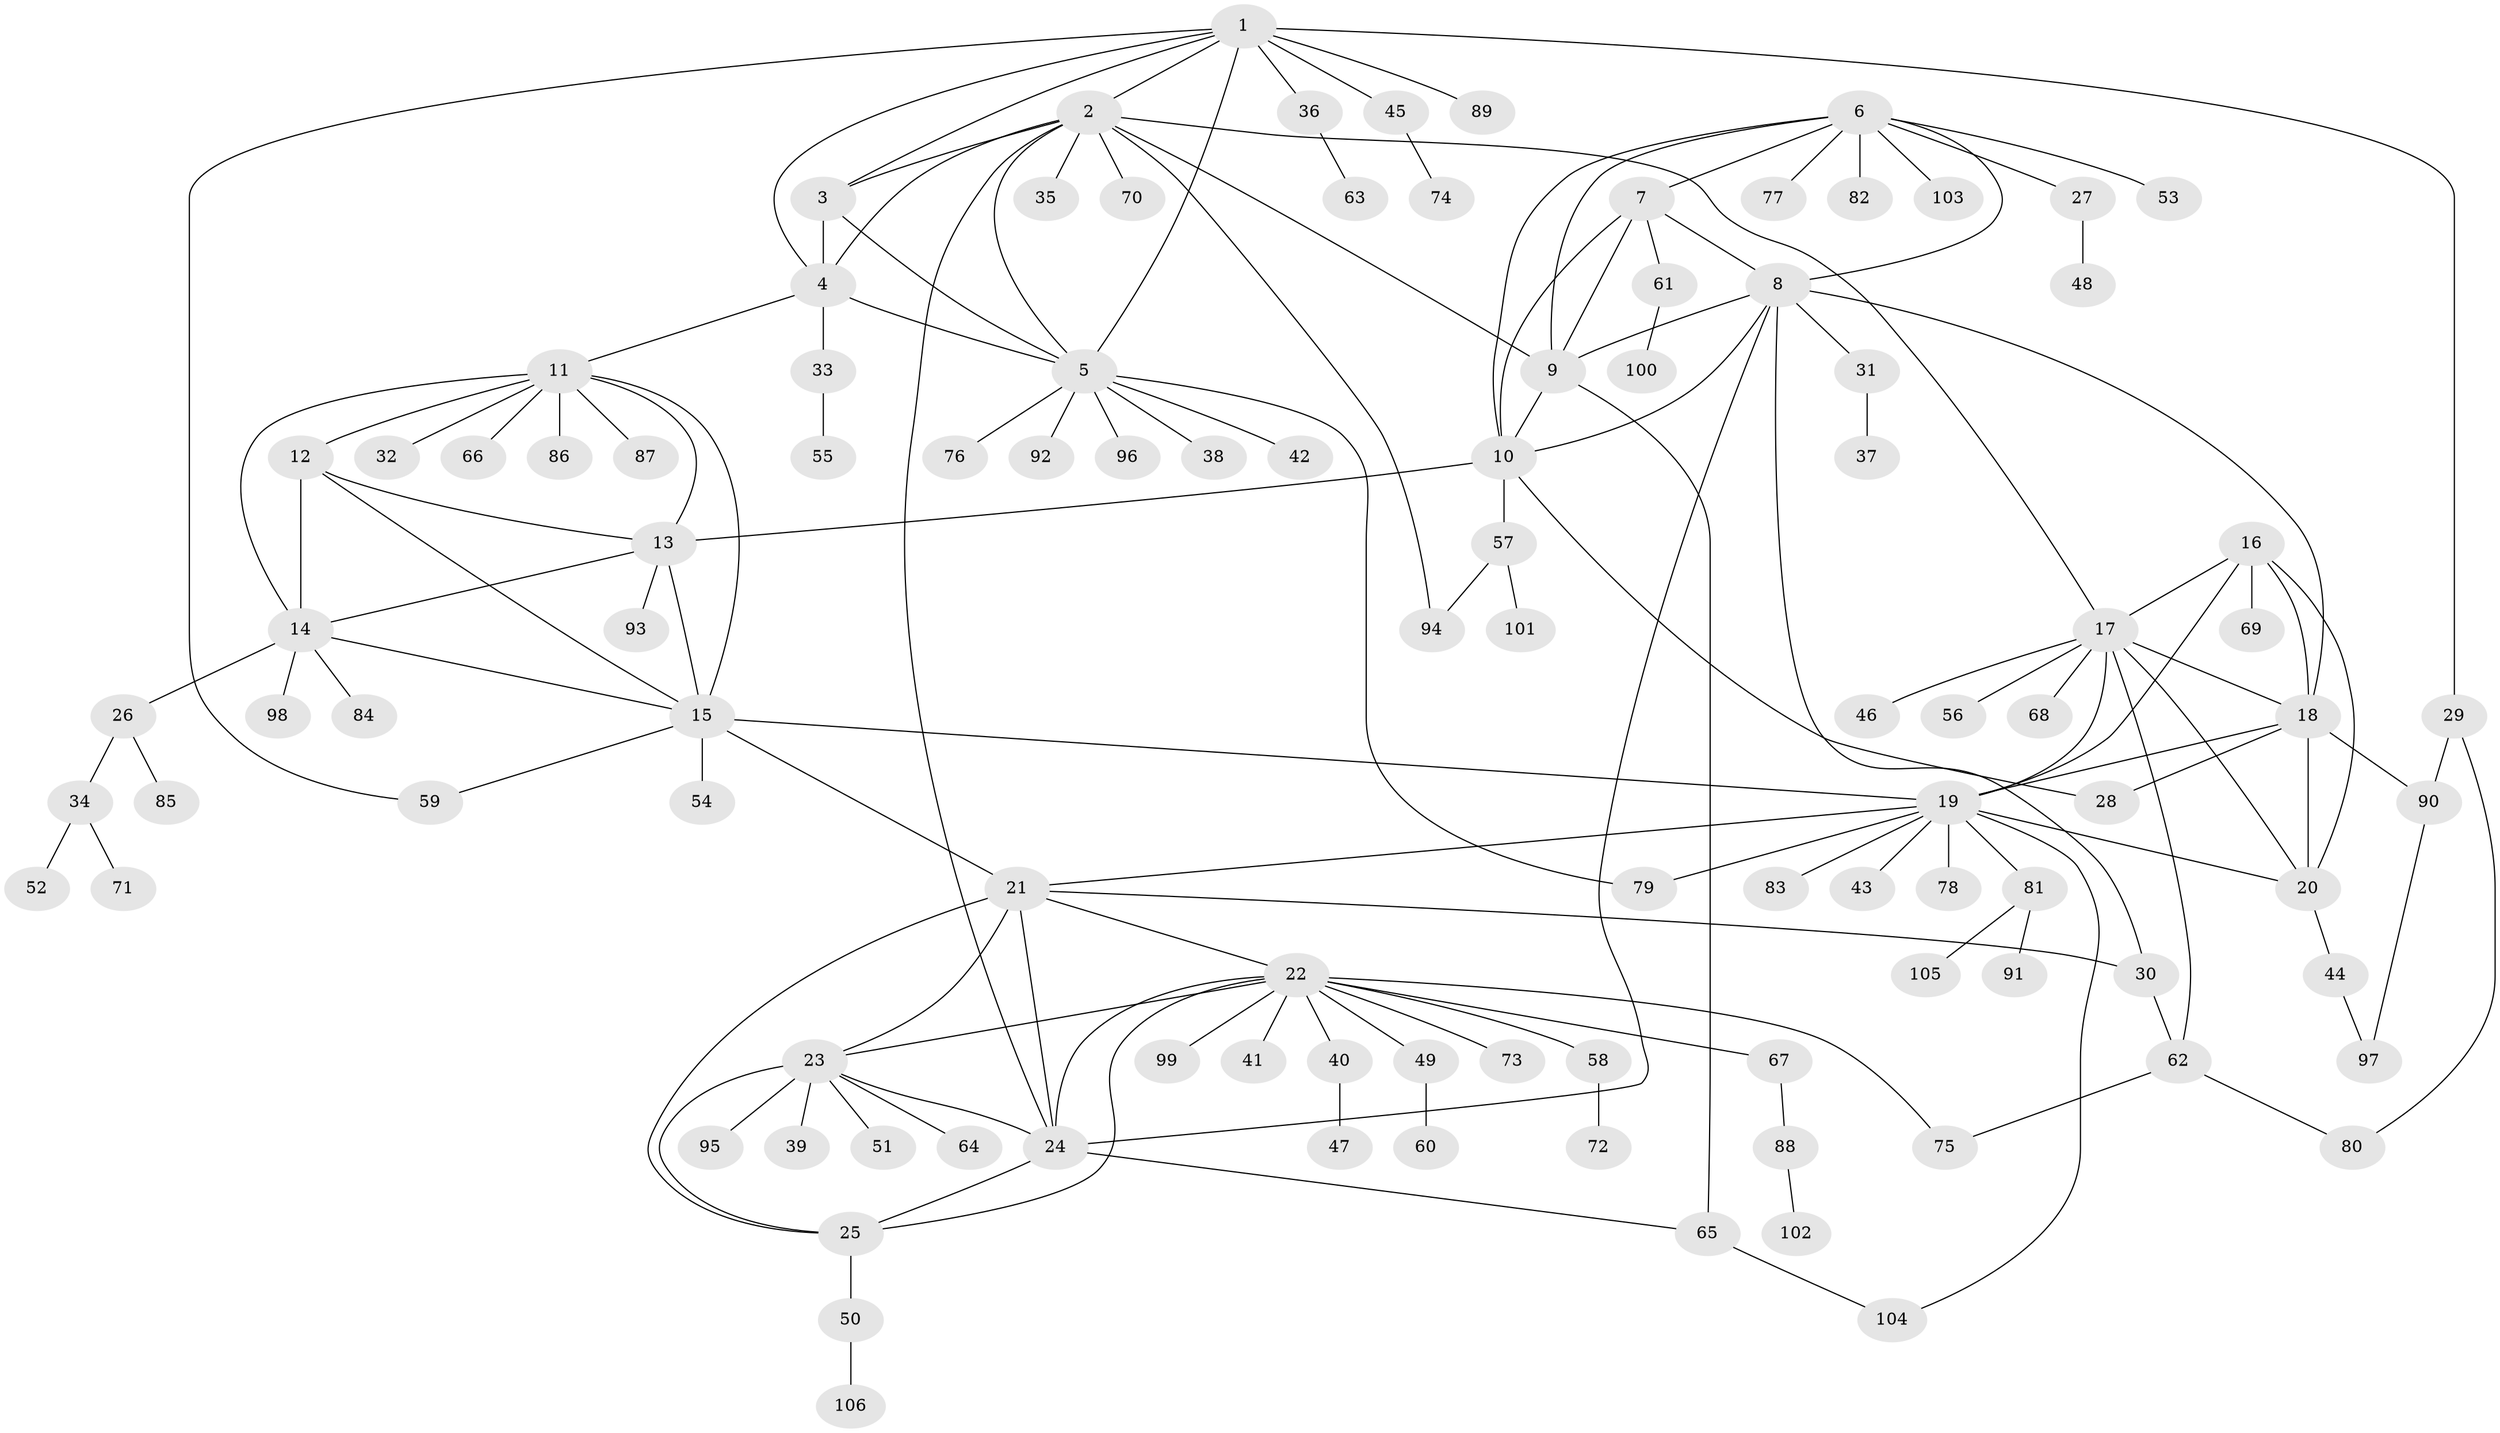 // coarse degree distribution, {7: 0.078125, 9: 0.03125, 4: 0.046875, 2: 0.171875, 1: 0.5, 10: 0.015625, 6: 0.046875, 5: 0.046875, 3: 0.03125, 8: 0.03125}
// Generated by graph-tools (version 1.1) at 2025/37/03/04/25 23:37:34]
// undirected, 106 vertices, 153 edges
graph export_dot {
  node [color=gray90,style=filled];
  1;
  2;
  3;
  4;
  5;
  6;
  7;
  8;
  9;
  10;
  11;
  12;
  13;
  14;
  15;
  16;
  17;
  18;
  19;
  20;
  21;
  22;
  23;
  24;
  25;
  26;
  27;
  28;
  29;
  30;
  31;
  32;
  33;
  34;
  35;
  36;
  37;
  38;
  39;
  40;
  41;
  42;
  43;
  44;
  45;
  46;
  47;
  48;
  49;
  50;
  51;
  52;
  53;
  54;
  55;
  56;
  57;
  58;
  59;
  60;
  61;
  62;
  63;
  64;
  65;
  66;
  67;
  68;
  69;
  70;
  71;
  72;
  73;
  74;
  75;
  76;
  77;
  78;
  79;
  80;
  81;
  82;
  83;
  84;
  85;
  86;
  87;
  88;
  89;
  90;
  91;
  92;
  93;
  94;
  95;
  96;
  97;
  98;
  99;
  100;
  101;
  102;
  103;
  104;
  105;
  106;
  1 -- 2;
  1 -- 3;
  1 -- 4;
  1 -- 5;
  1 -- 29;
  1 -- 36;
  1 -- 45;
  1 -- 59;
  1 -- 89;
  2 -- 3;
  2 -- 4;
  2 -- 5;
  2 -- 9;
  2 -- 17;
  2 -- 24;
  2 -- 35;
  2 -- 70;
  2 -- 94;
  3 -- 4;
  3 -- 5;
  4 -- 5;
  4 -- 11;
  4 -- 33;
  5 -- 38;
  5 -- 42;
  5 -- 76;
  5 -- 79;
  5 -- 92;
  5 -- 96;
  6 -- 7;
  6 -- 8;
  6 -- 9;
  6 -- 10;
  6 -- 27;
  6 -- 53;
  6 -- 77;
  6 -- 82;
  6 -- 103;
  7 -- 8;
  7 -- 9;
  7 -- 10;
  7 -- 61;
  8 -- 9;
  8 -- 10;
  8 -- 18;
  8 -- 24;
  8 -- 30;
  8 -- 31;
  9 -- 10;
  9 -- 65;
  10 -- 13;
  10 -- 28;
  10 -- 57;
  11 -- 12;
  11 -- 13;
  11 -- 14;
  11 -- 15;
  11 -- 32;
  11 -- 66;
  11 -- 86;
  11 -- 87;
  12 -- 13;
  12 -- 14;
  12 -- 15;
  13 -- 14;
  13 -- 15;
  13 -- 93;
  14 -- 15;
  14 -- 26;
  14 -- 84;
  14 -- 98;
  15 -- 19;
  15 -- 21;
  15 -- 54;
  15 -- 59;
  16 -- 17;
  16 -- 18;
  16 -- 19;
  16 -- 20;
  16 -- 69;
  17 -- 18;
  17 -- 19;
  17 -- 20;
  17 -- 46;
  17 -- 56;
  17 -- 62;
  17 -- 68;
  18 -- 19;
  18 -- 20;
  18 -- 28;
  18 -- 90;
  19 -- 20;
  19 -- 21;
  19 -- 43;
  19 -- 78;
  19 -- 79;
  19 -- 81;
  19 -- 83;
  19 -- 104;
  20 -- 44;
  21 -- 22;
  21 -- 23;
  21 -- 24;
  21 -- 25;
  21 -- 30;
  22 -- 23;
  22 -- 24;
  22 -- 25;
  22 -- 40;
  22 -- 41;
  22 -- 49;
  22 -- 58;
  22 -- 67;
  22 -- 73;
  22 -- 75;
  22 -- 99;
  23 -- 24;
  23 -- 25;
  23 -- 39;
  23 -- 51;
  23 -- 64;
  23 -- 95;
  24 -- 25;
  24 -- 65;
  25 -- 50;
  26 -- 34;
  26 -- 85;
  27 -- 48;
  29 -- 80;
  29 -- 90;
  30 -- 62;
  31 -- 37;
  33 -- 55;
  34 -- 52;
  34 -- 71;
  36 -- 63;
  40 -- 47;
  44 -- 97;
  45 -- 74;
  49 -- 60;
  50 -- 106;
  57 -- 94;
  57 -- 101;
  58 -- 72;
  61 -- 100;
  62 -- 75;
  62 -- 80;
  65 -- 104;
  67 -- 88;
  81 -- 91;
  81 -- 105;
  88 -- 102;
  90 -- 97;
}
